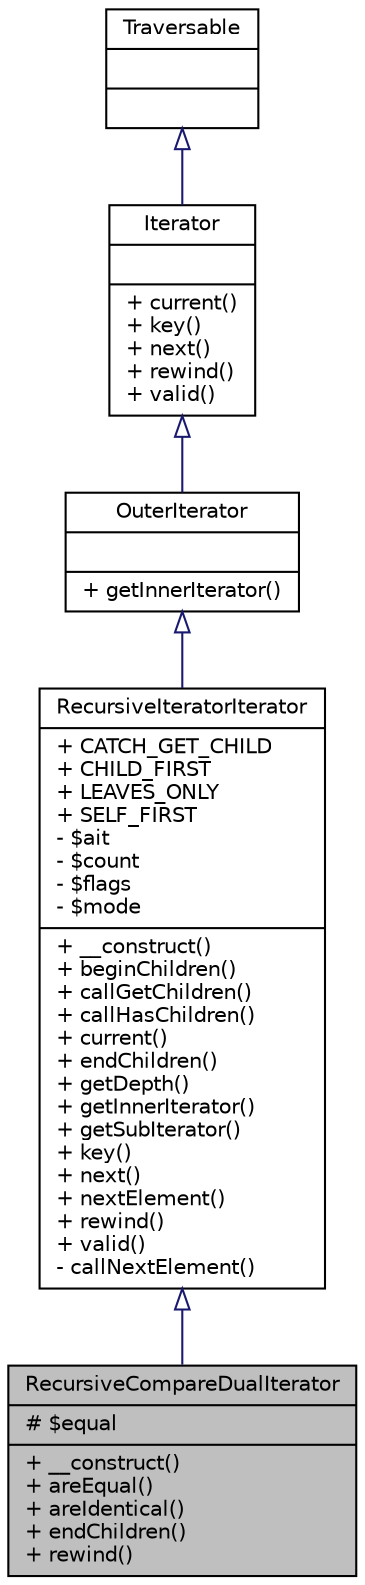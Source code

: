 digraph "RecursiveCompareDualIterator"
{
  edge [fontname="Helvetica",fontsize="10",labelfontname="Helvetica",labelfontsize="10"];
  node [fontname="Helvetica",fontsize="10",shape=record];
  Node1 [label="{RecursiveCompareDualIterator\n|# $equal\l|+ __construct()\l+ areEqual()\l+ areIdentical()\l+ endChildren()\l+ rewind()\l}",height=0.2,width=0.4,color="black", fillcolor="grey75", style="filled" fontcolor="black"];
  Node2 -> Node1 [dir="back",color="midnightblue",fontsize="10",style="solid",arrowtail="onormal",fontname="Helvetica"];
  Node2 [label="{RecursiveIteratorIterator\n|+ CATCH_GET_CHILD\l+ CHILD_FIRST\l+ LEAVES_ONLY\l+ SELF_FIRST\l- $ait\l- $count\l- $flags\l- $mode\l|+ __construct()\l+ beginChildren()\l+ callGetChildren()\l+ callHasChildren()\l+ current()\l+ endChildren()\l+ getDepth()\l+ getInnerIterator()\l+ getSubIterator()\l+ key()\l+ next()\l+ nextElement()\l+ rewind()\l+ valid()\l- callNextElement()\l}",height=0.2,width=0.4,color="black", fillcolor="white", style="filled",URL="$classRecursiveIteratorIterator.html",tooltip="Iterates through recursive iterators. "];
  Node3 -> Node2 [dir="back",color="midnightblue",fontsize="10",style="solid",arrowtail="onormal",fontname="Helvetica"];
  Node3 [label="{OuterIterator\n||+ getInnerIterator()\l}",height=0.2,width=0.4,color="black", fillcolor="white", style="filled",URL="$interfaceOuterIterator.html",tooltip="Interface to access the current inner iteraor of iterator wrappers. "];
  Node4 -> Node3 [dir="back",color="midnightblue",fontsize="10",style="solid",arrowtail="onormal",fontname="Helvetica"];
  Node4 [label="{Iterator\n||+ current()\l+ key()\l+ next()\l+ rewind()\l+ valid()\l}",height=0.2,width=0.4,color="black", fillcolor="white", style="filled",URL="$interfaceIterator.html",tooltip="Basic iterator. "];
  Node5 -> Node4 [dir="back",color="midnightblue",fontsize="10",style="solid",arrowtail="onormal",fontname="Helvetica"];
  Node5 [label="{Traversable\n||}",height=0.2,width=0.4,color="black", fillcolor="white", style="filled",URL="$interfaceTraversable.html",tooltip="Interface to detect a class is traversable using foreach. "];
}

